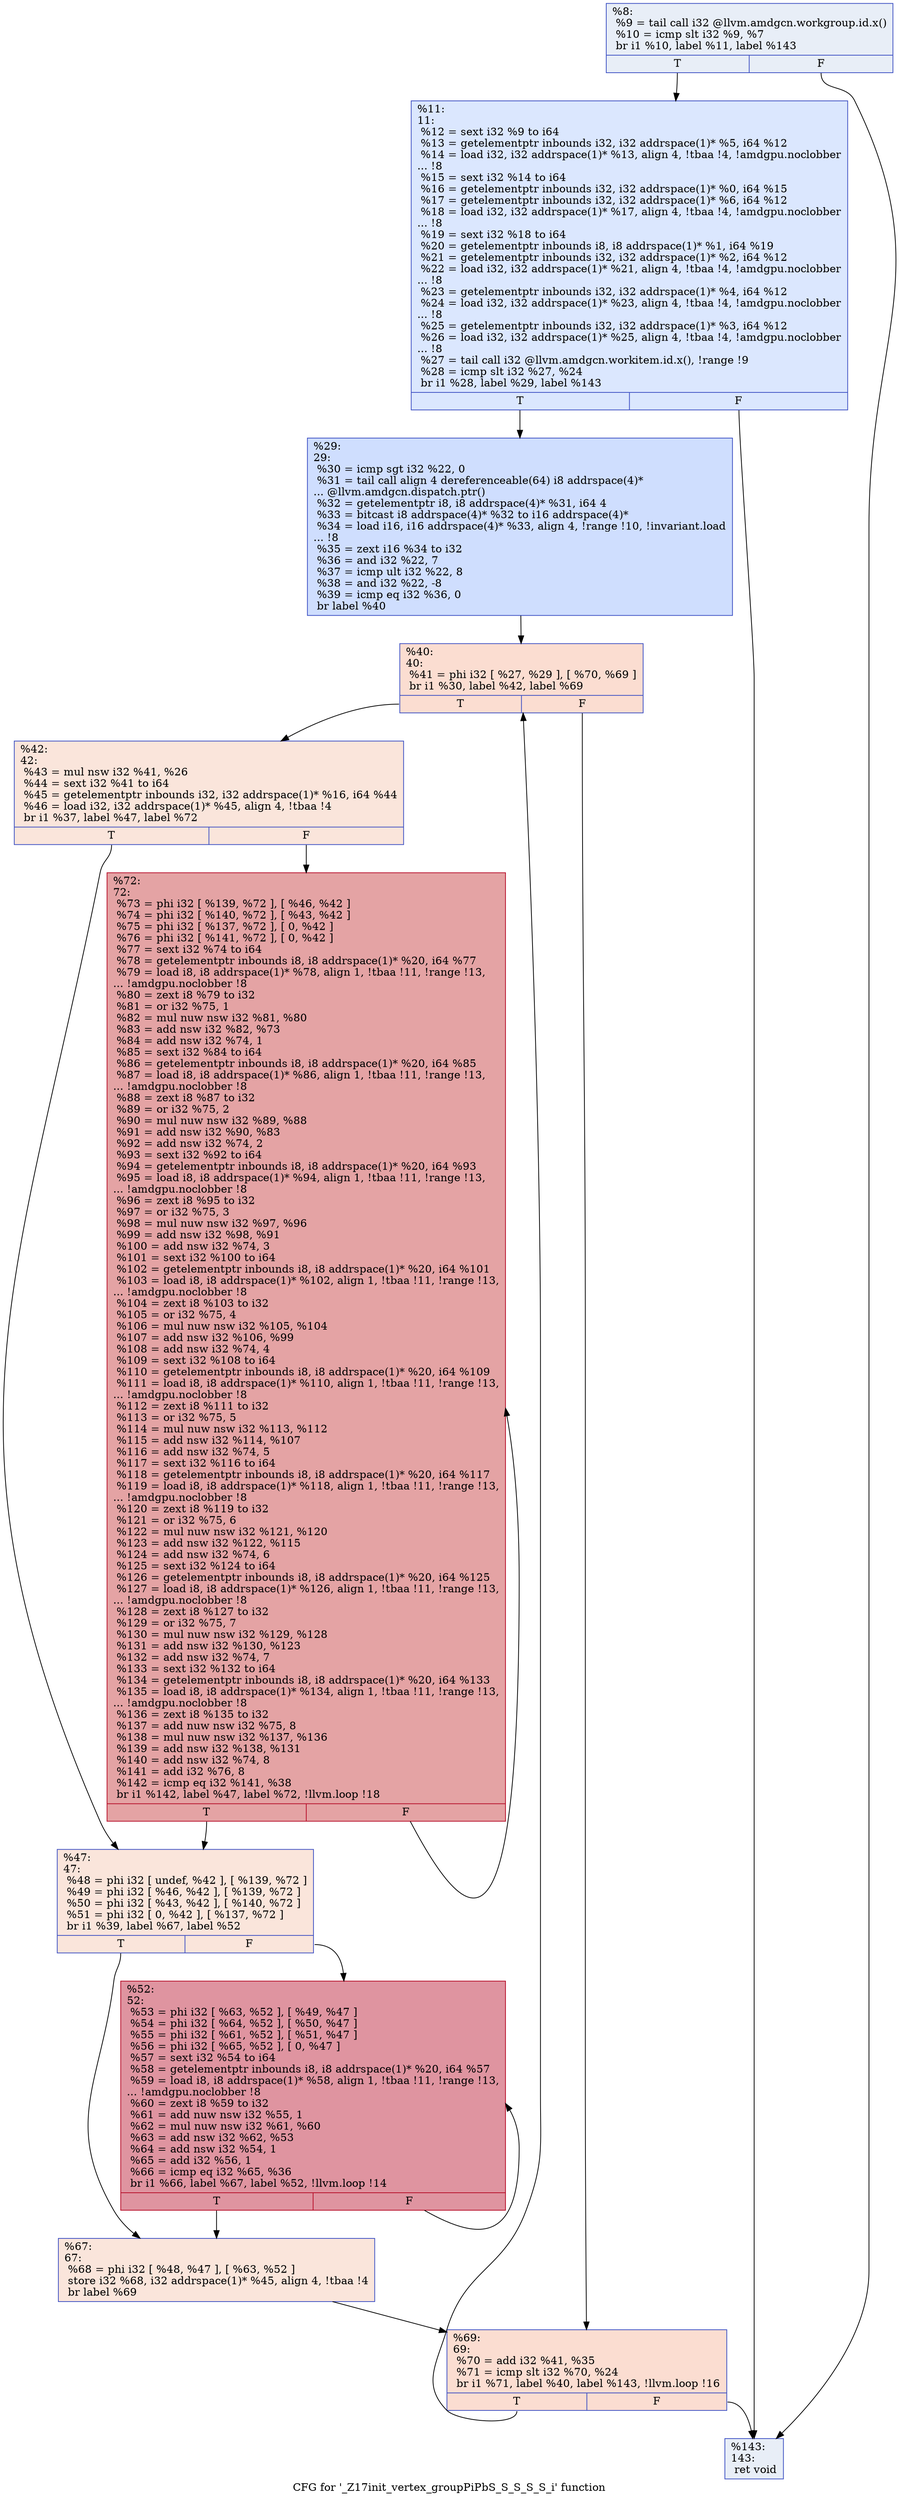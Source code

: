 digraph "CFG for '_Z17init_vertex_groupPiPbS_S_S_S_S_i' function" {
	label="CFG for '_Z17init_vertex_groupPiPbS_S_S_S_S_i' function";

	Node0x4b27880 [shape=record,color="#3d50c3ff", style=filled, fillcolor="#cbd8ee70",label="{%8:\l  %9 = tail call i32 @llvm.amdgcn.workgroup.id.x()\l  %10 = icmp slt i32 %9, %7\l  br i1 %10, label %11, label %143\l|{<s0>T|<s1>F}}"];
	Node0x4b27880:s0 -> Node0x4b27b40;
	Node0x4b27880:s1 -> Node0x4b27bd0;
	Node0x4b27b40 [shape=record,color="#3d50c3ff", style=filled, fillcolor="#aec9fc70",label="{%11:\l11:                                               \l  %12 = sext i32 %9 to i64\l  %13 = getelementptr inbounds i32, i32 addrspace(1)* %5, i64 %12\l  %14 = load i32, i32 addrspace(1)* %13, align 4, !tbaa !4, !amdgpu.noclobber\l... !8\l  %15 = sext i32 %14 to i64\l  %16 = getelementptr inbounds i32, i32 addrspace(1)* %0, i64 %15\l  %17 = getelementptr inbounds i32, i32 addrspace(1)* %6, i64 %12\l  %18 = load i32, i32 addrspace(1)* %17, align 4, !tbaa !4, !amdgpu.noclobber\l... !8\l  %19 = sext i32 %18 to i64\l  %20 = getelementptr inbounds i8, i8 addrspace(1)* %1, i64 %19\l  %21 = getelementptr inbounds i32, i32 addrspace(1)* %2, i64 %12\l  %22 = load i32, i32 addrspace(1)* %21, align 4, !tbaa !4, !amdgpu.noclobber\l... !8\l  %23 = getelementptr inbounds i32, i32 addrspace(1)* %4, i64 %12\l  %24 = load i32, i32 addrspace(1)* %23, align 4, !tbaa !4, !amdgpu.noclobber\l... !8\l  %25 = getelementptr inbounds i32, i32 addrspace(1)* %3, i64 %12\l  %26 = load i32, i32 addrspace(1)* %25, align 4, !tbaa !4, !amdgpu.noclobber\l... !8\l  %27 = tail call i32 @llvm.amdgcn.workitem.id.x(), !range !9\l  %28 = icmp slt i32 %27, %24\l  br i1 %28, label %29, label %143\l|{<s0>T|<s1>F}}"];
	Node0x4b27b40:s0 -> Node0x4b2a3c0;
	Node0x4b27b40:s1 -> Node0x4b27bd0;
	Node0x4b2a3c0 [shape=record,color="#3d50c3ff", style=filled, fillcolor="#93b5fe70",label="{%29:\l29:                                               \l  %30 = icmp sgt i32 %22, 0\l  %31 = tail call align 4 dereferenceable(64) i8 addrspace(4)*\l... @llvm.amdgcn.dispatch.ptr()\l  %32 = getelementptr i8, i8 addrspace(4)* %31, i64 4\l  %33 = bitcast i8 addrspace(4)* %32 to i16 addrspace(4)*\l  %34 = load i16, i16 addrspace(4)* %33, align 4, !range !10, !invariant.load\l... !8\l  %35 = zext i16 %34 to i32\l  %36 = and i32 %22, 7\l  %37 = icmp ult i32 %22, 8\l  %38 = and i32 %22, -8\l  %39 = icmp eq i32 %36, 0\l  br label %40\l}"];
	Node0x4b2a3c0 -> Node0x4b2b530;
	Node0x4b2b530 [shape=record,color="#3d50c3ff", style=filled, fillcolor="#f7b39670",label="{%40:\l40:                                               \l  %41 = phi i32 [ %27, %29 ], [ %70, %69 ]\l  br i1 %30, label %42, label %69\l|{<s0>T|<s1>F}}"];
	Node0x4b2b530:s0 -> Node0x4b2b7a0;
	Node0x4b2b530:s1 -> Node0x4b2b660;
	Node0x4b2b7a0 [shape=record,color="#3d50c3ff", style=filled, fillcolor="#f4c5ad70",label="{%42:\l42:                                               \l  %43 = mul nsw i32 %41, %26\l  %44 = sext i32 %41 to i64\l  %45 = getelementptr inbounds i32, i32 addrspace(1)* %16, i64 %44\l  %46 = load i32, i32 addrspace(1)* %45, align 4, !tbaa !4\l  br i1 %37, label %47, label %72\l|{<s0>T|<s1>F}}"];
	Node0x4b2b7a0:s0 -> Node0x4b2bb20;
	Node0x4b2b7a0:s1 -> Node0x4b2bb70;
	Node0x4b2bb20 [shape=record,color="#3d50c3ff", style=filled, fillcolor="#f4c5ad70",label="{%47:\l47:                                               \l  %48 = phi i32 [ undef, %42 ], [ %139, %72 ]\l  %49 = phi i32 [ %46, %42 ], [ %139, %72 ]\l  %50 = phi i32 [ %43, %42 ], [ %140, %72 ]\l  %51 = phi i32 [ 0, %42 ], [ %137, %72 ]\l  br i1 %39, label %67, label %52\l|{<s0>T|<s1>F}}"];
	Node0x4b2bb20:s0 -> Node0x4b2c460;
	Node0x4b2bb20:s1 -> Node0x4b2c4f0;
	Node0x4b2c4f0 [shape=record,color="#b70d28ff", style=filled, fillcolor="#b70d2870",label="{%52:\l52:                                               \l  %53 = phi i32 [ %63, %52 ], [ %49, %47 ]\l  %54 = phi i32 [ %64, %52 ], [ %50, %47 ]\l  %55 = phi i32 [ %61, %52 ], [ %51, %47 ]\l  %56 = phi i32 [ %65, %52 ], [ 0, %47 ]\l  %57 = sext i32 %54 to i64\l  %58 = getelementptr inbounds i8, i8 addrspace(1)* %20, i64 %57\l  %59 = load i8, i8 addrspace(1)* %58, align 1, !tbaa !11, !range !13,\l... !amdgpu.noclobber !8\l  %60 = zext i8 %59 to i32\l  %61 = add nuw nsw i32 %55, 1\l  %62 = mul nuw nsw i32 %61, %60\l  %63 = add nsw i32 %62, %53\l  %64 = add nsw i32 %54, 1\l  %65 = add i32 %56, 1\l  %66 = icmp eq i32 %65, %36\l  br i1 %66, label %67, label %52, !llvm.loop !14\l|{<s0>T|<s1>F}}"];
	Node0x4b2c4f0:s0 -> Node0x4b2c460;
	Node0x4b2c4f0:s1 -> Node0x4b2c4f0;
	Node0x4b2c460 [shape=record,color="#3d50c3ff", style=filled, fillcolor="#f4c5ad70",label="{%67:\l67:                                               \l  %68 = phi i32 [ %48, %47 ], [ %63, %52 ]\l  store i32 %68, i32 addrspace(1)* %45, align 4, !tbaa !4\l  br label %69\l}"];
	Node0x4b2c460 -> Node0x4b2b660;
	Node0x4b2b660 [shape=record,color="#3d50c3ff", style=filled, fillcolor="#f7b39670",label="{%69:\l69:                                               \l  %70 = add i32 %41, %35\l  %71 = icmp slt i32 %70, %24\l  br i1 %71, label %40, label %143, !llvm.loop !16\l|{<s0>T|<s1>F}}"];
	Node0x4b2b660:s0 -> Node0x4b2b530;
	Node0x4b2b660:s1 -> Node0x4b27bd0;
	Node0x4b2bb70 [shape=record,color="#b70d28ff", style=filled, fillcolor="#c32e3170",label="{%72:\l72:                                               \l  %73 = phi i32 [ %139, %72 ], [ %46, %42 ]\l  %74 = phi i32 [ %140, %72 ], [ %43, %42 ]\l  %75 = phi i32 [ %137, %72 ], [ 0, %42 ]\l  %76 = phi i32 [ %141, %72 ], [ 0, %42 ]\l  %77 = sext i32 %74 to i64\l  %78 = getelementptr inbounds i8, i8 addrspace(1)* %20, i64 %77\l  %79 = load i8, i8 addrspace(1)* %78, align 1, !tbaa !11, !range !13,\l... !amdgpu.noclobber !8\l  %80 = zext i8 %79 to i32\l  %81 = or i32 %75, 1\l  %82 = mul nuw nsw i32 %81, %80\l  %83 = add nsw i32 %82, %73\l  %84 = add nsw i32 %74, 1\l  %85 = sext i32 %84 to i64\l  %86 = getelementptr inbounds i8, i8 addrspace(1)* %20, i64 %85\l  %87 = load i8, i8 addrspace(1)* %86, align 1, !tbaa !11, !range !13,\l... !amdgpu.noclobber !8\l  %88 = zext i8 %87 to i32\l  %89 = or i32 %75, 2\l  %90 = mul nuw nsw i32 %89, %88\l  %91 = add nsw i32 %90, %83\l  %92 = add nsw i32 %74, 2\l  %93 = sext i32 %92 to i64\l  %94 = getelementptr inbounds i8, i8 addrspace(1)* %20, i64 %93\l  %95 = load i8, i8 addrspace(1)* %94, align 1, !tbaa !11, !range !13,\l... !amdgpu.noclobber !8\l  %96 = zext i8 %95 to i32\l  %97 = or i32 %75, 3\l  %98 = mul nuw nsw i32 %97, %96\l  %99 = add nsw i32 %98, %91\l  %100 = add nsw i32 %74, 3\l  %101 = sext i32 %100 to i64\l  %102 = getelementptr inbounds i8, i8 addrspace(1)* %20, i64 %101\l  %103 = load i8, i8 addrspace(1)* %102, align 1, !tbaa !11, !range !13,\l... !amdgpu.noclobber !8\l  %104 = zext i8 %103 to i32\l  %105 = or i32 %75, 4\l  %106 = mul nuw nsw i32 %105, %104\l  %107 = add nsw i32 %106, %99\l  %108 = add nsw i32 %74, 4\l  %109 = sext i32 %108 to i64\l  %110 = getelementptr inbounds i8, i8 addrspace(1)* %20, i64 %109\l  %111 = load i8, i8 addrspace(1)* %110, align 1, !tbaa !11, !range !13,\l... !amdgpu.noclobber !8\l  %112 = zext i8 %111 to i32\l  %113 = or i32 %75, 5\l  %114 = mul nuw nsw i32 %113, %112\l  %115 = add nsw i32 %114, %107\l  %116 = add nsw i32 %74, 5\l  %117 = sext i32 %116 to i64\l  %118 = getelementptr inbounds i8, i8 addrspace(1)* %20, i64 %117\l  %119 = load i8, i8 addrspace(1)* %118, align 1, !tbaa !11, !range !13,\l... !amdgpu.noclobber !8\l  %120 = zext i8 %119 to i32\l  %121 = or i32 %75, 6\l  %122 = mul nuw nsw i32 %121, %120\l  %123 = add nsw i32 %122, %115\l  %124 = add nsw i32 %74, 6\l  %125 = sext i32 %124 to i64\l  %126 = getelementptr inbounds i8, i8 addrspace(1)* %20, i64 %125\l  %127 = load i8, i8 addrspace(1)* %126, align 1, !tbaa !11, !range !13,\l... !amdgpu.noclobber !8\l  %128 = zext i8 %127 to i32\l  %129 = or i32 %75, 7\l  %130 = mul nuw nsw i32 %129, %128\l  %131 = add nsw i32 %130, %123\l  %132 = add nsw i32 %74, 7\l  %133 = sext i32 %132 to i64\l  %134 = getelementptr inbounds i8, i8 addrspace(1)* %20, i64 %133\l  %135 = load i8, i8 addrspace(1)* %134, align 1, !tbaa !11, !range !13,\l... !amdgpu.noclobber !8\l  %136 = zext i8 %135 to i32\l  %137 = add nuw nsw i32 %75, 8\l  %138 = mul nuw nsw i32 %137, %136\l  %139 = add nsw i32 %138, %131\l  %140 = add nsw i32 %74, 8\l  %141 = add i32 %76, 8\l  %142 = icmp eq i32 %141, %38\l  br i1 %142, label %47, label %72, !llvm.loop !18\l|{<s0>T|<s1>F}}"];
	Node0x4b2bb70:s0 -> Node0x4b2bb20;
	Node0x4b2bb70:s1 -> Node0x4b2bb70;
	Node0x4b27bd0 [shape=record,color="#3d50c3ff", style=filled, fillcolor="#cbd8ee70",label="{%143:\l143:                                              \l  ret void\l}"];
}
